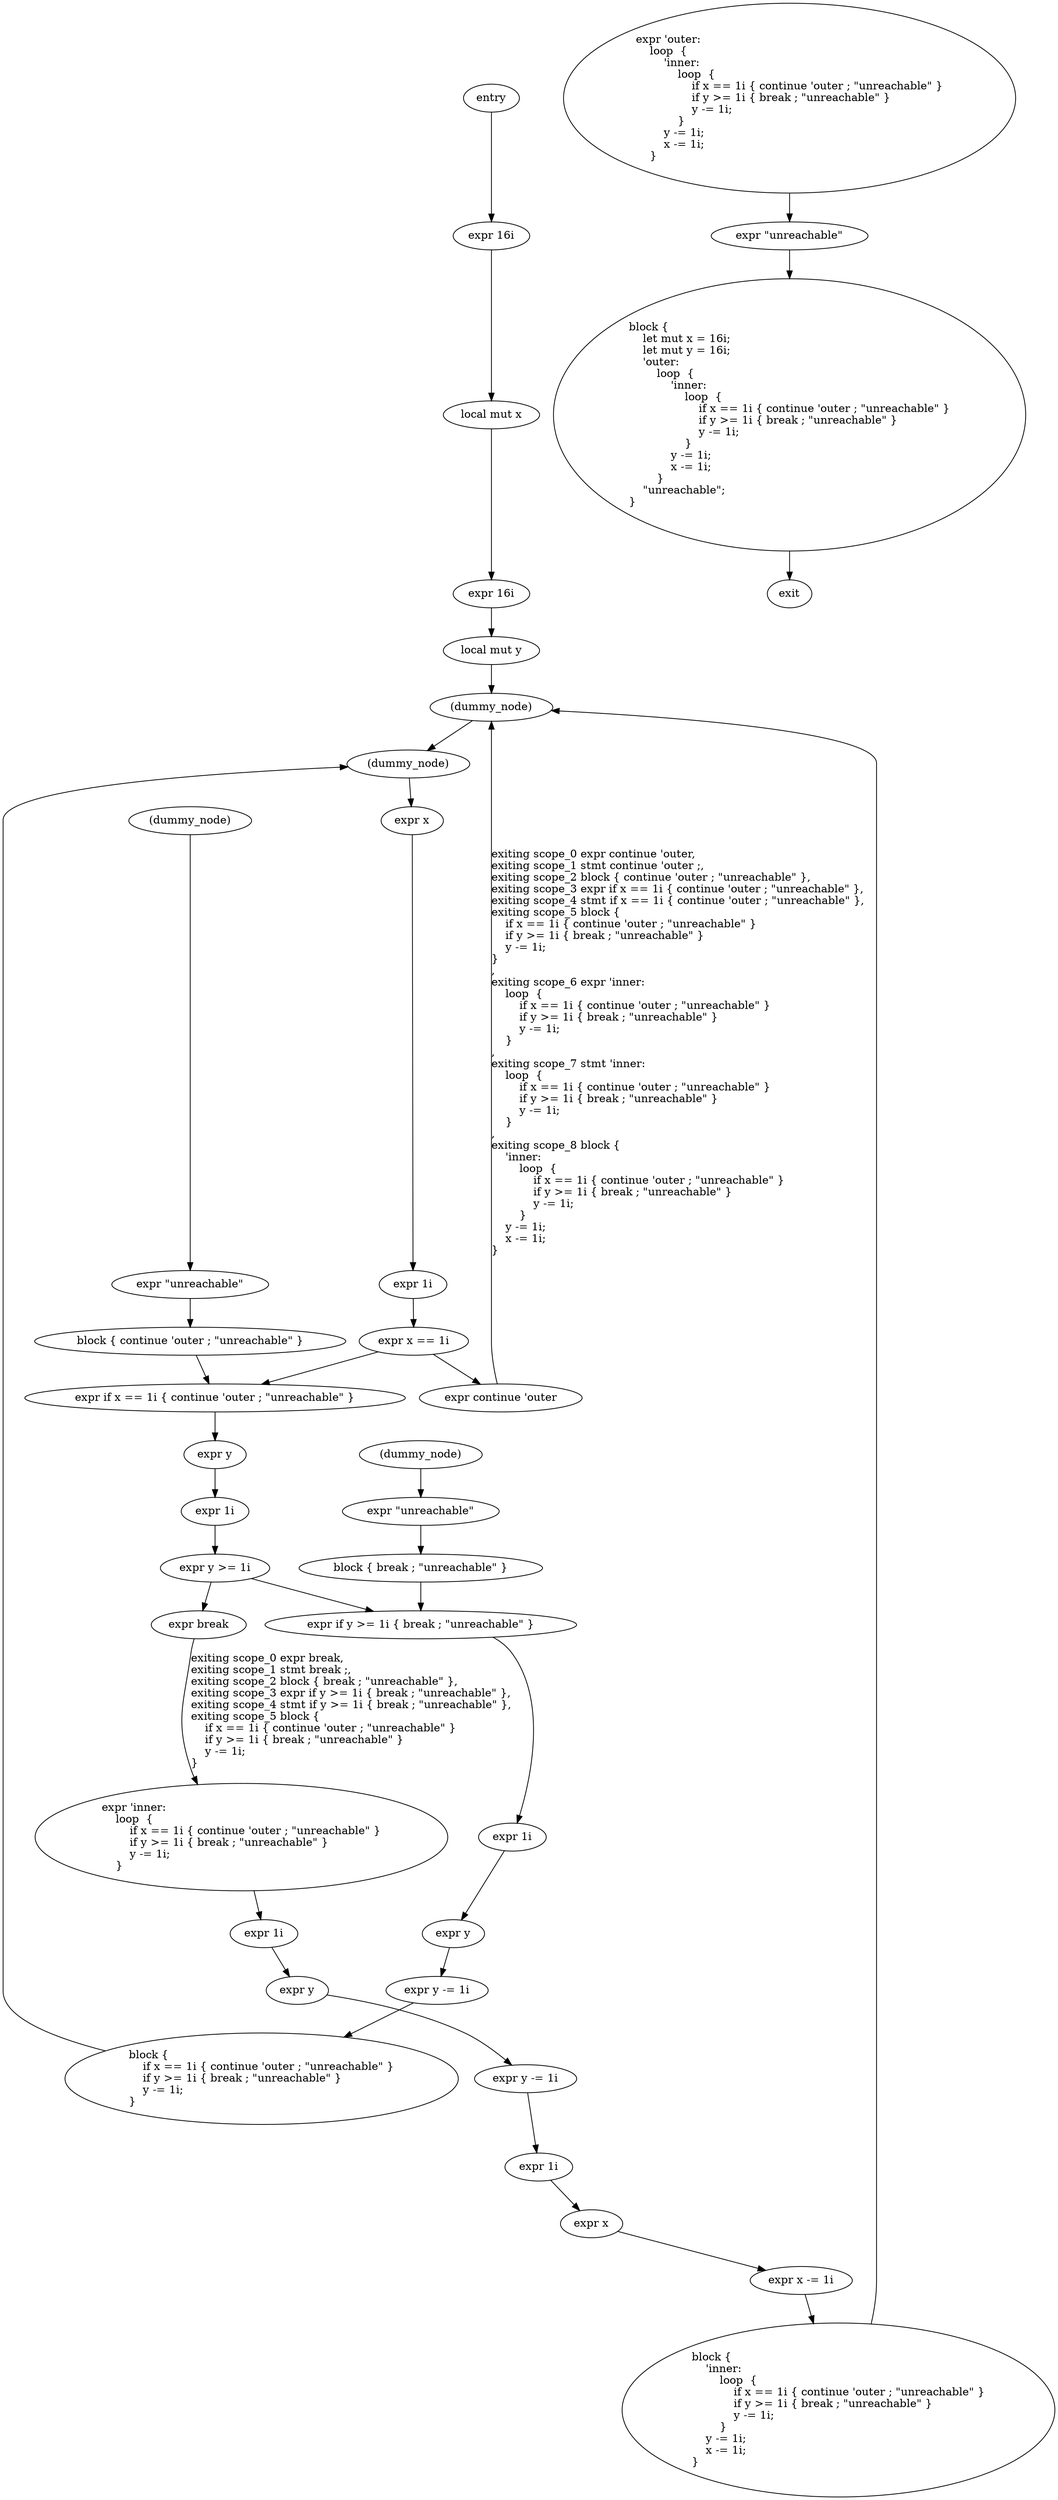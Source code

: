 digraph block {
    N0[label="entry"];
    N1[label="exit"];
    N2[label="expr 16i"];
    N3[label="local mut x"];
    N4[label="expr 16i"];
    N5[label="local mut y"];
    N6[label="(dummy_node)"];
    N7[label="expr \'outer:\l    loop  {\l        \'inner:\l            loop  {\l                if x == 1i { continue \'outer ; \"unreachable\" }\l                if y >= 1i { break ; \"unreachable\" }\l                y -= 1i;\l            }\l        y -= 1i;\l        x -= 1i;\l    }\l"];
    N8[label="(dummy_node)"];
    N9[label="expr \'inner:\l    loop  {\l        if x == 1i { continue \'outer ; \"unreachable\" }\l        if y >= 1i { break ; \"unreachable\" }\l        y -= 1i;\l    }\l"];
    N10[label="expr x"];
    N11[label="expr 1i"];
    N12[label="expr x == 1i"];
    N13[label="expr continue \'outer"];
    N14[label="(dummy_node)"];
    N15[label="expr \"unreachable\""];
    N16[label="block { continue \'outer ; \"unreachable\" }"];
    N17[label="expr if x == 1i { continue \'outer ; \"unreachable\" }"];
    N18[label="expr y"];
    N19[label="expr 1i"];
    N20[label="expr y >= 1i"];
    N21[label="expr break"];
    N22[label="(dummy_node)"];
    N23[label="expr \"unreachable\""];
    N24[label="block { break ; \"unreachable\" }"];
    N25[label="expr if y >= 1i { break ; \"unreachable\" }"];
    N26[label="expr 1i"];
    N27[label="expr y"];
    N28[label="expr y -= 1i"];
    N29[label="block {\l    if x == 1i { continue \'outer ; \"unreachable\" }\l    if y >= 1i { break ; \"unreachable\" }\l    y -= 1i;\l}\l"];
    N30[label="expr 1i"];
    N31[label="expr y"];
    N32[label="expr y -= 1i"];
    N33[label="expr 1i"];
    N34[label="expr x"];
    N35[label="expr x -= 1i"];
    N36[label="block {\l    \'inner:\l        loop  {\l            if x == 1i { continue \'outer ; \"unreachable\" }\l            if y >= 1i { break ; \"unreachable\" }\l            y -= 1i;\l        }\l    y -= 1i;\l    x -= 1i;\l}\l"];
    N37[label="expr \"unreachable\""];
    N38[label="block {\l    let mut x = 16i;\l    let mut y = 16i;\l    \'outer:\l        loop  {\l            \'inner:\l                loop  {\l                    if x == 1i { continue \'outer ; \"unreachable\" }\l                    if y >= 1i { break ; \"unreachable\" }\l                    y -= 1i;\l                }\l            y -= 1i;\l            x -= 1i;\l        }\l    \"unreachable\";\l}\l"];
    N0 -> N2;
    N2 -> N3;
    N3 -> N4;
    N4 -> N5;
    N5 -> N6;
    N6 -> N8;
    N8 -> N10;
    N10 -> N11;
    N11 -> N12;
    N12 -> N13;
    N13 -> N6[label="exiting scope_0 expr continue \'outer,\lexiting scope_1 stmt continue \'outer ;,\lexiting scope_2 block { continue \'outer ; \"unreachable\" },\lexiting scope_3 expr if x == 1i { continue \'outer ; \"unreachable\" },\lexiting scope_4 stmt if x == 1i { continue \'outer ; \"unreachable\" },\lexiting scope_5 block {\l    if x == 1i { continue \'outer ; \"unreachable\" }\l    if y >= 1i { break ; \"unreachable\" }\l    y -= 1i;\l}\l,\lexiting scope_6 expr \'inner:\l    loop  {\l        if x == 1i { continue \'outer ; \"unreachable\" }\l        if y >= 1i { break ; \"unreachable\" }\l        y -= 1i;\l    }\l,\lexiting scope_7 stmt \'inner:\l    loop  {\l        if x == 1i { continue \'outer ; \"unreachable\" }\l        if y >= 1i { break ; \"unreachable\" }\l        y -= 1i;\l    }\l,\lexiting scope_8 block {\l    \'inner:\l        loop  {\l            if x == 1i { continue \'outer ; \"unreachable\" }\l            if y >= 1i { break ; \"unreachable\" }\l            y -= 1i;\l        }\l    y -= 1i;\l    x -= 1i;\l}\l"];
    N14 -> N15;
    N15 -> N16;
    N12 -> N17;
    N16 -> N17;
    N17 -> N18;
    N18 -> N19;
    N19 -> N20;
    N20 -> N21;
    N21 -> N9[label="exiting scope_0 expr break,\lexiting scope_1 stmt break ;,\lexiting scope_2 block { break ; \"unreachable\" },\lexiting scope_3 expr if y >= 1i { break ; \"unreachable\" },\lexiting scope_4 stmt if y >= 1i { break ; \"unreachable\" },\lexiting scope_5 block {\l    if x == 1i { continue \'outer ; \"unreachable\" }\l    if y >= 1i { break ; \"unreachable\" }\l    y -= 1i;\l}\l"];
    N22 -> N23;
    N23 -> N24;
    N20 -> N25;
    N24 -> N25;
    N25 -> N26;
    N26 -> N27;
    N27 -> N28;
    N28 -> N29;
    N29 -> N8;
    N9 -> N30;
    N30 -> N31;
    N31 -> N32;
    N32 -> N33;
    N33 -> N34;
    N34 -> N35;
    N35 -> N36;
    N36 -> N6;
    N7 -> N37;
    N37 -> N38;
    N38 -> N1;
}
